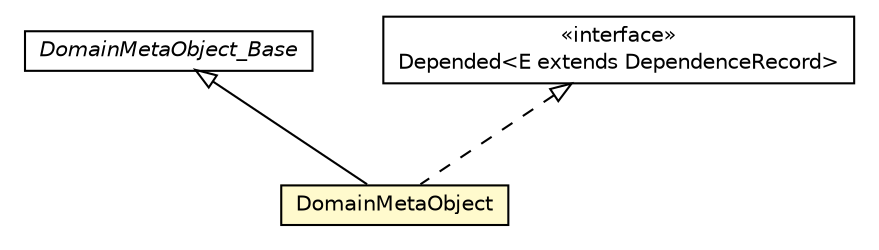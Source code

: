 #!/usr/local/bin/dot
#
# Class diagram 
# Generated by UMLGraph version 5.1 (http://www.umlgraph.org/)
#

digraph G {
	edge [fontname="Helvetica",fontsize=10,labelfontname="Helvetica",labelfontsize=10];
	node [fontname="Helvetica",fontsize=10,shape=plaintext];
	nodesep=0.25;
	ranksep=0.5;
	// pt.ist.fenixframework.DomainMetaObject_Base
	c15701 [label=<<table title="pt.ist.fenixframework.DomainMetaObject_Base" border="0" cellborder="1" cellspacing="0" cellpadding="2" port="p" href="./DomainMetaObject_Base.html">
		<tr><td><table border="0" cellspacing="0" cellpadding="1">
<tr><td align="center" balign="center"><font face="Helvetica-Oblique"> DomainMetaObject_Base </font></td></tr>
		</table></td></tr>
		</table>>, fontname="Helvetica", fontcolor="black", fontsize=10.0];
	// pt.ist.fenixframework.DomainMetaObject
	c15702 [label=<<table title="pt.ist.fenixframework.DomainMetaObject" border="0" cellborder="1" cellspacing="0" cellpadding="2" port="p" bgcolor="lemonChiffon" href="./DomainMetaObject.html">
		<tr><td><table border="0" cellspacing="0" cellpadding="1">
<tr><td align="center" balign="center"> DomainMetaObject </td></tr>
		</table></td></tr>
		</table>>, fontname="Helvetica", fontcolor="black", fontsize=10.0];
	//pt.ist.fenixframework.DomainMetaObject extends pt.ist.fenixframework.DomainMetaObject_Base
	c15701:p -> c15702:p [dir=back,arrowtail=empty];
	//pt.ist.fenixframework.DomainMetaObject implements jvstm.cps.Depended<E extends jvstm.cps.DependenceRecord>
	c16065:p -> c15702:p [dir=back,arrowtail=empty,style=dashed];
	// jvstm.cps.Depended<E extends jvstm.cps.DependenceRecord>
	c16065 [label=<<table title="jvstm.cps.Depended" border="0" cellborder="1" cellspacing="0" cellpadding="2" port="p" href="http://java.sun.com/j2se/1.4.2/docs/api/jvstm/cps/Depended.html">
		<tr><td><table border="0" cellspacing="0" cellpadding="1">
<tr><td align="center" balign="center"> &#171;interface&#187; </td></tr>
<tr><td align="center" balign="center"> Depended&lt;E extends DependenceRecord&gt; </td></tr>
		</table></td></tr>
		</table>>, fontname="Helvetica", fontcolor="black", fontsize=10.0];
}

